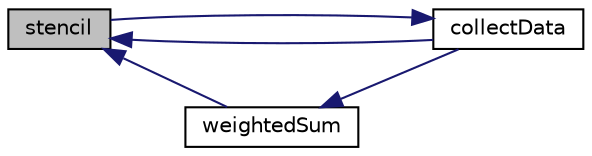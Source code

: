 digraph "stencil"
{
  bgcolor="transparent";
  edge [fontname="Helvetica",fontsize="10",labelfontname="Helvetica",labelfontsize="10"];
  node [fontname="Helvetica",fontsize="10",shape=record];
  rankdir="LR";
  Node1 [label="stencil",height=0.2,width=0.4,color="black", fillcolor="grey75", style="filled", fontcolor="black"];
  Node1 -> Node2 [dir="back",color="midnightblue",fontsize="10",style="solid",fontname="Helvetica"];
  Node2 [label="collectData",height=0.2,width=0.4,color="black",URL="$a00708.html#a41ebb0683cf1c09058b3ec949938eec9",tooltip="Use map to get the data into stencil order. "];
  Node2 -> Node1 [dir="back",color="midnightblue",fontsize="10",style="solid",fontname="Helvetica"];
  Node1 -> Node3 [dir="back",color="midnightblue",fontsize="10",style="solid",fontname="Helvetica"];
  Node3 [label="weightedSum",height=0.2,width=0.4,color="black",URL="$a00708.html#a69994637e6f7a184d30830342b4693c4",tooltip="Sum surface field contributions to create cell values. "];
  Node3 -> Node2 [dir="back",color="midnightblue",fontsize="10",style="solid",fontname="Helvetica"];
}

